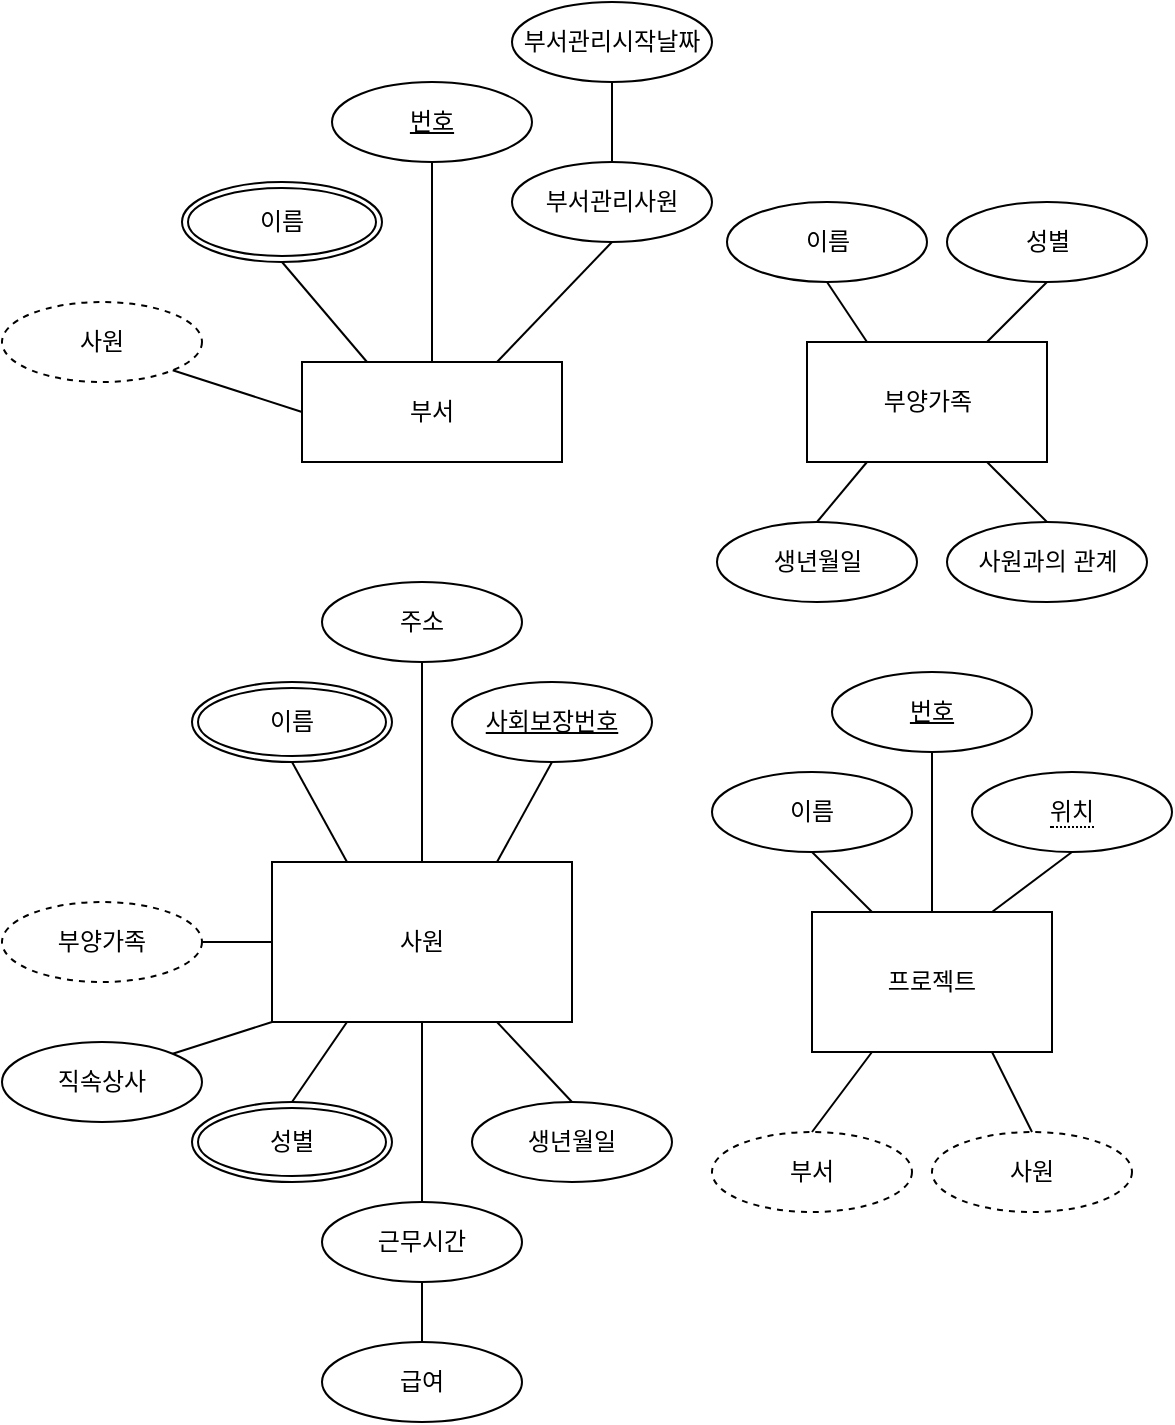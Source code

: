 <mxfile version="22.0.8" type="github">
  <diagram id="R2lEEEUBdFMjLlhIrx00" name="Page-1">
    <mxGraphModel dx="474" dy="802" grid="1" gridSize="10" guides="1" tooltips="1" connect="1" arrows="1" fold="1" page="1" pageScale="1" pageWidth="850" pageHeight="1100" math="0" shadow="0" extFonts="Permanent Marker^https://fonts.googleapis.com/css?family=Permanent+Marker">
      <root>
        <mxCell id="0" />
        <mxCell id="1" parent="0" />
        <mxCell id="hG1dylvP7buVrRpwW4BG-3" value="부서" style="rounded=0;whiteSpace=wrap;html=1;" vertex="1" parent="1">
          <mxGeometry x="340" y="300" width="130" height="50" as="geometry" />
        </mxCell>
        <mxCell id="hG1dylvP7buVrRpwW4BG-4" value="부양가족" style="rounded=0;whiteSpace=wrap;html=1;" vertex="1" parent="1">
          <mxGeometry x="592.5" y="290" width="120" height="60" as="geometry" />
        </mxCell>
        <mxCell id="hG1dylvP7buVrRpwW4BG-5" value="프로젝트" style="rounded=0;whiteSpace=wrap;html=1;" vertex="1" parent="1">
          <mxGeometry x="595" y="575" width="120" height="70" as="geometry" />
        </mxCell>
        <mxCell id="hG1dylvP7buVrRpwW4BG-6" value="사원" style="rounded=0;whiteSpace=wrap;html=1;" vertex="1" parent="1">
          <mxGeometry x="325" y="550" width="150" height="80" as="geometry" />
        </mxCell>
        <mxCell id="hG1dylvP7buVrRpwW4BG-15" value="이름" style="ellipse;shape=doubleEllipse;margin=3;whiteSpace=wrap;html=1;align=center;" vertex="1" parent="1">
          <mxGeometry x="280" y="210" width="100" height="40" as="geometry" />
        </mxCell>
        <mxCell id="hG1dylvP7buVrRpwW4BG-16" value="번호" style="ellipse;whiteSpace=wrap;html=1;align=center;fontStyle=4;" vertex="1" parent="1">
          <mxGeometry x="355" y="160" width="100" height="40" as="geometry" />
        </mxCell>
        <mxCell id="hG1dylvP7buVrRpwW4BG-17" value="사원" style="ellipse;whiteSpace=wrap;html=1;align=center;dashed=1;" vertex="1" parent="1">
          <mxGeometry x="190" y="270" width="100" height="40" as="geometry" />
        </mxCell>
        <mxCell id="hG1dylvP7buVrRpwW4BG-22" value="주소" style="ellipse;whiteSpace=wrap;html=1;align=center;" vertex="1" parent="1">
          <mxGeometry x="350" y="410" width="100" height="40" as="geometry" />
        </mxCell>
        <mxCell id="hG1dylvP7buVrRpwW4BG-23" value="급여" style="ellipse;whiteSpace=wrap;html=1;align=center;" vertex="1" parent="1">
          <mxGeometry x="350" y="790" width="100" height="40" as="geometry" />
        </mxCell>
        <mxCell id="hG1dylvP7buVrRpwW4BG-25" value="생년월일" style="ellipse;whiteSpace=wrap;html=1;align=center;" vertex="1" parent="1">
          <mxGeometry x="425" y="670" width="100" height="40" as="geometry" />
        </mxCell>
        <mxCell id="hG1dylvP7buVrRpwW4BG-26" value="사회보장번호" style="ellipse;whiteSpace=wrap;html=1;align=center;fontStyle=4;" vertex="1" parent="1">
          <mxGeometry x="415" y="460" width="100" height="40" as="geometry" />
        </mxCell>
        <mxCell id="hG1dylvP7buVrRpwW4BG-27" value="이름" style="ellipse;shape=doubleEllipse;margin=3;whiteSpace=wrap;html=1;align=center;" vertex="1" parent="1">
          <mxGeometry x="285" y="460" width="100" height="40" as="geometry" />
        </mxCell>
        <mxCell id="hG1dylvP7buVrRpwW4BG-28" value="성별" style="ellipse;shape=doubleEllipse;margin=3;whiteSpace=wrap;html=1;align=center;" vertex="1" parent="1">
          <mxGeometry x="285" y="670" width="100" height="40" as="geometry" />
        </mxCell>
        <mxCell id="hG1dylvP7buVrRpwW4BG-29" value="" style="endArrow=none;html=1;rounded=0;exitX=0.5;exitY=1;exitDx=0;exitDy=0;entryX=0.5;entryY=0;entryDx=0;entryDy=0;" edge="1" parent="1" source="hG1dylvP7buVrRpwW4BG-22" target="hG1dylvP7buVrRpwW4BG-6">
          <mxGeometry relative="1" as="geometry">
            <mxPoint x="315" y="540" as="sourcePoint" />
            <mxPoint x="475" y="540" as="targetPoint" />
          </mxGeometry>
        </mxCell>
        <mxCell id="hG1dylvP7buVrRpwW4BG-30" value="" style="endArrow=none;html=1;rounded=0;exitX=0.5;exitY=1;exitDx=0;exitDy=0;entryX=0.25;entryY=0;entryDx=0;entryDy=0;" edge="1" parent="1" source="hG1dylvP7buVrRpwW4BG-27" target="hG1dylvP7buVrRpwW4BG-6">
          <mxGeometry relative="1" as="geometry">
            <mxPoint x="315" y="520" as="sourcePoint" />
            <mxPoint x="475" y="520" as="targetPoint" />
          </mxGeometry>
        </mxCell>
        <mxCell id="hG1dylvP7buVrRpwW4BG-31" value="" style="endArrow=none;html=1;rounded=0;exitX=0.5;exitY=1;exitDx=0;exitDy=0;entryX=0.75;entryY=0;entryDx=0;entryDy=0;" edge="1" parent="1" source="hG1dylvP7buVrRpwW4BG-26" target="hG1dylvP7buVrRpwW4BG-6">
          <mxGeometry relative="1" as="geometry">
            <mxPoint x="325" y="650" as="sourcePoint" />
            <mxPoint x="485" y="650" as="targetPoint" />
          </mxGeometry>
        </mxCell>
        <mxCell id="hG1dylvP7buVrRpwW4BG-32" value="" style="endArrow=none;html=1;rounded=0;entryX=0.5;entryY=1;entryDx=0;entryDy=0;exitX=0.5;exitY=0;exitDx=0;exitDy=0;" edge="1" parent="1" source="hG1dylvP7buVrRpwW4BG-76" target="hG1dylvP7buVrRpwW4BG-6">
          <mxGeometry relative="1" as="geometry">
            <mxPoint x="400" y="740" as="sourcePoint" />
            <mxPoint x="475" y="540" as="targetPoint" />
          </mxGeometry>
        </mxCell>
        <mxCell id="hG1dylvP7buVrRpwW4BG-33" value="" style="endArrow=none;html=1;rounded=0;entryX=0.25;entryY=1;entryDx=0;entryDy=0;exitX=0.5;exitY=0;exitDx=0;exitDy=0;" edge="1" parent="1" source="hG1dylvP7buVrRpwW4BG-28" target="hG1dylvP7buVrRpwW4BG-6">
          <mxGeometry relative="1" as="geometry">
            <mxPoint x="315" y="540" as="sourcePoint" />
            <mxPoint x="475" y="540" as="targetPoint" />
          </mxGeometry>
        </mxCell>
        <mxCell id="hG1dylvP7buVrRpwW4BG-34" value="" style="endArrow=none;html=1;rounded=0;exitX=0.75;exitY=1;exitDx=0;exitDy=0;entryX=0.5;entryY=0;entryDx=0;entryDy=0;" edge="1" parent="1" source="hG1dylvP7buVrRpwW4BG-6" target="hG1dylvP7buVrRpwW4BG-25">
          <mxGeometry relative="1" as="geometry">
            <mxPoint x="315" y="540" as="sourcePoint" />
            <mxPoint x="475" y="540" as="targetPoint" />
          </mxGeometry>
        </mxCell>
        <mxCell id="hG1dylvP7buVrRpwW4BG-36" value="번호" style="ellipse;whiteSpace=wrap;html=1;align=center;fontStyle=4;" vertex="1" parent="1">
          <mxGeometry x="605" y="455" width="100" height="40" as="geometry" />
        </mxCell>
        <mxCell id="hG1dylvP7buVrRpwW4BG-39" value="사원" style="ellipse;whiteSpace=wrap;html=1;align=center;dashed=1;" vertex="1" parent="1">
          <mxGeometry x="655" y="685" width="100" height="40" as="geometry" />
        </mxCell>
        <mxCell id="hG1dylvP7buVrRpwW4BG-41" value="&lt;span style=&quot;border-bottom: 1px dotted&quot;&gt;위치&lt;br&gt;&lt;/span&gt;" style="ellipse;whiteSpace=wrap;html=1;align=center;" vertex="1" parent="1">
          <mxGeometry x="675" y="505" width="100" height="40" as="geometry" />
        </mxCell>
        <mxCell id="hG1dylvP7buVrRpwW4BG-42" value="이름" style="ellipse;whiteSpace=wrap;html=1;align=center;" vertex="1" parent="1">
          <mxGeometry x="545" y="505" width="100" height="40" as="geometry" />
        </mxCell>
        <mxCell id="hG1dylvP7buVrRpwW4BG-43" value="부서" style="ellipse;whiteSpace=wrap;html=1;align=center;dashed=1;" vertex="1" parent="1">
          <mxGeometry x="545" y="685" width="100" height="40" as="geometry" />
        </mxCell>
        <mxCell id="hG1dylvP7buVrRpwW4BG-46" value="" style="endArrow=none;html=1;rounded=0;exitX=0.25;exitY=1;exitDx=0;exitDy=0;entryX=0.5;entryY=0;entryDx=0;entryDy=0;" edge="1" parent="1" source="hG1dylvP7buVrRpwW4BG-5" target="hG1dylvP7buVrRpwW4BG-43">
          <mxGeometry relative="1" as="geometry">
            <mxPoint x="595" y="695" as="sourcePoint" />
            <mxPoint x="607" y="731" as="targetPoint" />
          </mxGeometry>
        </mxCell>
        <mxCell id="hG1dylvP7buVrRpwW4BG-47" value="" style="endArrow=none;html=1;rounded=0;exitX=0.75;exitY=1;exitDx=0;exitDy=0;entryX=0.5;entryY=0;entryDx=0;entryDy=0;" edge="1" parent="1" source="hG1dylvP7buVrRpwW4BG-5" target="hG1dylvP7buVrRpwW4BG-39">
          <mxGeometry relative="1" as="geometry">
            <mxPoint x="595" y="715" as="sourcePoint" />
            <mxPoint x="755" y="715" as="targetPoint" />
          </mxGeometry>
        </mxCell>
        <mxCell id="hG1dylvP7buVrRpwW4BG-53" value="" style="endArrow=none;html=1;rounded=0;exitX=0.5;exitY=1;exitDx=0;exitDy=0;entryX=0.25;entryY=0;entryDx=0;entryDy=0;" edge="1" parent="1" source="hG1dylvP7buVrRpwW4BG-42" target="hG1dylvP7buVrRpwW4BG-5">
          <mxGeometry relative="1" as="geometry">
            <mxPoint x="575" y="505" as="sourcePoint" />
            <mxPoint x="735" y="505" as="targetPoint" />
          </mxGeometry>
        </mxCell>
        <mxCell id="hG1dylvP7buVrRpwW4BG-54" value="" style="endArrow=none;html=1;rounded=0;entryX=0.5;entryY=1;entryDx=0;entryDy=0;exitX=0.5;exitY=0;exitDx=0;exitDy=0;" edge="1" parent="1" source="hG1dylvP7buVrRpwW4BG-5" target="hG1dylvP7buVrRpwW4BG-36">
          <mxGeometry relative="1" as="geometry">
            <mxPoint x="575" y="505" as="sourcePoint" />
            <mxPoint x="735" y="505" as="targetPoint" />
          </mxGeometry>
        </mxCell>
        <mxCell id="hG1dylvP7buVrRpwW4BG-55" value="" style="endArrow=none;html=1;rounded=0;entryX=0.5;entryY=1;entryDx=0;entryDy=0;exitX=0.75;exitY=0;exitDx=0;exitDy=0;" edge="1" parent="1" source="hG1dylvP7buVrRpwW4BG-5" target="hG1dylvP7buVrRpwW4BG-41">
          <mxGeometry relative="1" as="geometry">
            <mxPoint x="575" y="505" as="sourcePoint" />
            <mxPoint x="735" y="505" as="targetPoint" />
          </mxGeometry>
        </mxCell>
        <mxCell id="hG1dylvP7buVrRpwW4BG-56" value="성별" style="ellipse;whiteSpace=wrap;html=1;align=center;" vertex="1" parent="1">
          <mxGeometry x="662.5" y="220" width="100" height="40" as="geometry" />
        </mxCell>
        <mxCell id="hG1dylvP7buVrRpwW4BG-57" value="이름" style="ellipse;whiteSpace=wrap;html=1;align=center;" vertex="1" parent="1">
          <mxGeometry x="552.5" y="220" width="100" height="40" as="geometry" />
        </mxCell>
        <mxCell id="hG1dylvP7buVrRpwW4BG-59" value="생년월일" style="ellipse;whiteSpace=wrap;html=1;align=center;" vertex="1" parent="1">
          <mxGeometry x="547.5" y="380" width="100" height="40" as="geometry" />
        </mxCell>
        <mxCell id="hG1dylvP7buVrRpwW4BG-60" value="사원과의 관계" style="ellipse;whiteSpace=wrap;html=1;align=center;" vertex="1" parent="1">
          <mxGeometry x="662.5" y="380" width="100" height="40" as="geometry" />
        </mxCell>
        <mxCell id="hG1dylvP7buVrRpwW4BG-61" value="" style="endArrow=none;html=1;rounded=0;exitX=0.5;exitY=0;exitDx=0;exitDy=0;entryX=0.25;entryY=1;entryDx=0;entryDy=0;" edge="1" parent="1" source="hG1dylvP7buVrRpwW4BG-59" target="hG1dylvP7buVrRpwW4BG-4">
          <mxGeometry relative="1" as="geometry">
            <mxPoint x="582.5" y="490" as="sourcePoint" />
            <mxPoint x="632.5" y="350" as="targetPoint" />
          </mxGeometry>
        </mxCell>
        <mxCell id="hG1dylvP7buVrRpwW4BG-62" value="" style="endArrow=none;html=1;rounded=0;entryX=0.75;entryY=1;entryDx=0;entryDy=0;exitX=0.5;exitY=0;exitDx=0;exitDy=0;" edge="1" parent="1" source="hG1dylvP7buVrRpwW4BG-60" target="hG1dylvP7buVrRpwW4BG-4">
          <mxGeometry relative="1" as="geometry">
            <mxPoint x="582.5" y="490" as="sourcePoint" />
            <mxPoint x="742.5" y="490" as="targetPoint" />
          </mxGeometry>
        </mxCell>
        <mxCell id="hG1dylvP7buVrRpwW4BG-64" value="" style="endArrow=none;html=1;rounded=0;exitX=0.25;exitY=0;exitDx=0;exitDy=0;entryX=0.5;entryY=1;entryDx=0;entryDy=0;" edge="1" parent="1" source="hG1dylvP7buVrRpwW4BG-4" target="hG1dylvP7buVrRpwW4BG-57">
          <mxGeometry relative="1" as="geometry">
            <mxPoint x="582.5" y="490" as="sourcePoint" />
            <mxPoint x="742.5" y="490" as="targetPoint" />
          </mxGeometry>
        </mxCell>
        <mxCell id="hG1dylvP7buVrRpwW4BG-65" value="" style="endArrow=none;html=1;rounded=0;exitX=0.75;exitY=0;exitDx=0;exitDy=0;entryX=0.5;entryY=1;entryDx=0;entryDy=0;" edge="1" parent="1" source="hG1dylvP7buVrRpwW4BG-4" target="hG1dylvP7buVrRpwW4BG-56">
          <mxGeometry relative="1" as="geometry">
            <mxPoint x="582.5" y="490" as="sourcePoint" />
            <mxPoint x="742.5" y="490" as="targetPoint" />
          </mxGeometry>
        </mxCell>
        <mxCell id="hG1dylvP7buVrRpwW4BG-66" value="" style="endArrow=none;html=1;rounded=0;exitX=1;exitY=1;exitDx=0;exitDy=0;entryX=0;entryY=0.5;entryDx=0;entryDy=0;" edge="1" parent="1" source="hG1dylvP7buVrRpwW4BG-17" target="hG1dylvP7buVrRpwW4BG-3">
          <mxGeometry relative="1" as="geometry">
            <mxPoint x="260" y="380" as="sourcePoint" />
            <mxPoint x="420" y="380" as="targetPoint" />
          </mxGeometry>
        </mxCell>
        <mxCell id="hG1dylvP7buVrRpwW4BG-67" value="" style="endArrow=none;html=1;rounded=0;exitX=0.5;exitY=1;exitDx=0;exitDy=0;entryX=0.25;entryY=0;entryDx=0;entryDy=0;" edge="1" parent="1" source="hG1dylvP7buVrRpwW4BG-15" target="hG1dylvP7buVrRpwW4BG-3">
          <mxGeometry relative="1" as="geometry">
            <mxPoint x="340" y="340" as="sourcePoint" />
            <mxPoint x="500" y="340" as="targetPoint" />
          </mxGeometry>
        </mxCell>
        <mxCell id="hG1dylvP7buVrRpwW4BG-68" value="" style="endArrow=none;html=1;rounded=0;exitX=0.5;exitY=1;exitDx=0;exitDy=0;entryX=0.5;entryY=0;entryDx=0;entryDy=0;" edge="1" parent="1" source="hG1dylvP7buVrRpwW4BG-16" target="hG1dylvP7buVrRpwW4BG-3">
          <mxGeometry relative="1" as="geometry">
            <mxPoint x="340" y="340" as="sourcePoint" />
            <mxPoint x="500" y="340" as="targetPoint" />
          </mxGeometry>
        </mxCell>
        <mxCell id="hG1dylvP7buVrRpwW4BG-69" value="" style="endArrow=none;html=1;rounded=0;exitX=0.5;exitY=1;exitDx=0;exitDy=0;entryX=0.75;entryY=0;entryDx=0;entryDy=0;" edge="1" parent="1" source="hG1dylvP7buVrRpwW4BG-78" target="hG1dylvP7buVrRpwW4BG-3">
          <mxGeometry relative="1" as="geometry">
            <mxPoint x="490" y="240" as="sourcePoint" />
            <mxPoint x="380" y="70" as="targetPoint" />
          </mxGeometry>
        </mxCell>
        <mxCell id="hG1dylvP7buVrRpwW4BG-70" value="부양가족" style="ellipse;whiteSpace=wrap;html=1;align=center;dashed=1;" vertex="1" parent="1">
          <mxGeometry x="190" y="570" width="100" height="40" as="geometry" />
        </mxCell>
        <mxCell id="hG1dylvP7buVrRpwW4BG-71" value="" style="endArrow=none;html=1;rounded=0;exitX=1;exitY=0.5;exitDx=0;exitDy=0;entryX=0;entryY=0.5;entryDx=0;entryDy=0;" edge="1" parent="1" source="hG1dylvP7buVrRpwW4BG-70" target="hG1dylvP7buVrRpwW4BG-6">
          <mxGeometry relative="1" as="geometry">
            <mxPoint x="200" y="520" as="sourcePoint" />
            <mxPoint x="360" y="520" as="targetPoint" />
          </mxGeometry>
        </mxCell>
        <mxCell id="hG1dylvP7buVrRpwW4BG-72" value="" style="endArrow=none;html=1;rounded=0;exitX=0.5;exitY=0;exitDx=0;exitDy=0;entryX=0.5;entryY=1;entryDx=0;entryDy=0;" edge="1" parent="1" source="hG1dylvP7buVrRpwW4BG-78" target="hG1dylvP7buVrRpwW4BG-73">
          <mxGeometry relative="1" as="geometry">
            <mxPoint x="490" y="200" as="sourcePoint" />
            <mxPoint x="490" y="110" as="targetPoint" />
          </mxGeometry>
        </mxCell>
        <mxCell id="hG1dylvP7buVrRpwW4BG-73" value="부서관리시작날짜" style="ellipse;whiteSpace=wrap;html=1;align=center;" vertex="1" parent="1">
          <mxGeometry x="445" y="120" width="100" height="40" as="geometry" />
        </mxCell>
        <mxCell id="hG1dylvP7buVrRpwW4BG-74" value="직속상사&lt;br&gt;" style="ellipse;whiteSpace=wrap;html=1;align=center;" vertex="1" parent="1">
          <mxGeometry x="190" y="640" width="100" height="40" as="geometry" />
        </mxCell>
        <mxCell id="hG1dylvP7buVrRpwW4BG-75" value="" style="endArrow=none;html=1;rounded=0;exitX=1;exitY=0;exitDx=0;exitDy=0;entryX=0;entryY=1;entryDx=0;entryDy=0;" edge="1" parent="1" source="hG1dylvP7buVrRpwW4BG-74" target="hG1dylvP7buVrRpwW4BG-6">
          <mxGeometry relative="1" as="geometry">
            <mxPoint x="330" y="640" as="sourcePoint" />
            <mxPoint x="490" y="640" as="targetPoint" />
          </mxGeometry>
        </mxCell>
        <mxCell id="hG1dylvP7buVrRpwW4BG-76" value="근무시간" style="ellipse;whiteSpace=wrap;html=1;align=center;" vertex="1" parent="1">
          <mxGeometry x="350" y="720" width="100" height="40" as="geometry" />
        </mxCell>
        <mxCell id="hG1dylvP7buVrRpwW4BG-77" value="" style="endArrow=none;html=1;rounded=0;entryX=0.5;entryY=1;entryDx=0;entryDy=0;exitX=0.5;exitY=0;exitDx=0;exitDy=0;" edge="1" parent="1" source="hG1dylvP7buVrRpwW4BG-23" target="hG1dylvP7buVrRpwW4BG-76">
          <mxGeometry relative="1" as="geometry">
            <mxPoint x="240" y="780" as="sourcePoint" />
            <mxPoint x="400" y="780" as="targetPoint" />
          </mxGeometry>
        </mxCell>
        <mxCell id="hG1dylvP7buVrRpwW4BG-78" value="부서관리사원" style="ellipse;whiteSpace=wrap;html=1;align=center;" vertex="1" parent="1">
          <mxGeometry x="445" y="200" width="100" height="40" as="geometry" />
        </mxCell>
      </root>
    </mxGraphModel>
  </diagram>
</mxfile>
